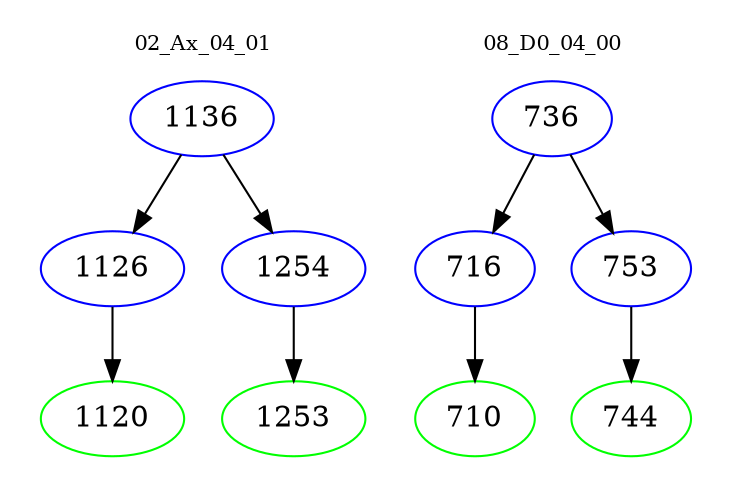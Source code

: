 digraph{
subgraph cluster_0 {
color = white
label = "02_Ax_04_01";
fontsize=10;
T0_1136 [label="1136", color="blue"]
T0_1136 -> T0_1126 [color="black"]
T0_1126 [label="1126", color="blue"]
T0_1126 -> T0_1120 [color="black"]
T0_1120 [label="1120", color="green"]
T0_1136 -> T0_1254 [color="black"]
T0_1254 [label="1254", color="blue"]
T0_1254 -> T0_1253 [color="black"]
T0_1253 [label="1253", color="green"]
}
subgraph cluster_1 {
color = white
label = "08_D0_04_00";
fontsize=10;
T1_736 [label="736", color="blue"]
T1_736 -> T1_716 [color="black"]
T1_716 [label="716", color="blue"]
T1_716 -> T1_710 [color="black"]
T1_710 [label="710", color="green"]
T1_736 -> T1_753 [color="black"]
T1_753 [label="753", color="blue"]
T1_753 -> T1_744 [color="black"]
T1_744 [label="744", color="green"]
}
}
